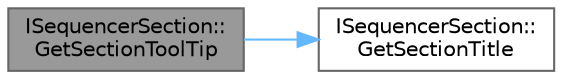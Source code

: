 digraph "ISequencerSection::GetSectionToolTip"
{
 // INTERACTIVE_SVG=YES
 // LATEX_PDF_SIZE
  bgcolor="transparent";
  edge [fontname=Helvetica,fontsize=10,labelfontname=Helvetica,labelfontsize=10];
  node [fontname=Helvetica,fontsize=10,shape=box,height=0.2,width=0.4];
  rankdir="LR";
  Node1 [id="Node000001",label="ISequencerSection::\lGetSectionToolTip",height=0.2,width=0.4,color="gray40", fillcolor="grey60", style="filled", fontcolor="black",tooltip=" "];
  Node1 -> Node2 [id="edge1_Node000001_Node000002",color="steelblue1",style="solid",tooltip=" "];
  Node2 [id="Node000002",label="ISequencerSection::\lGetSectionTitle",height=0.2,width=0.4,color="grey40", fillcolor="white", style="filled",URL="$db/d51/classISequencerSection.html#a308fe1429e40c0debc7867f6807751cc",tooltip=" "];
}
